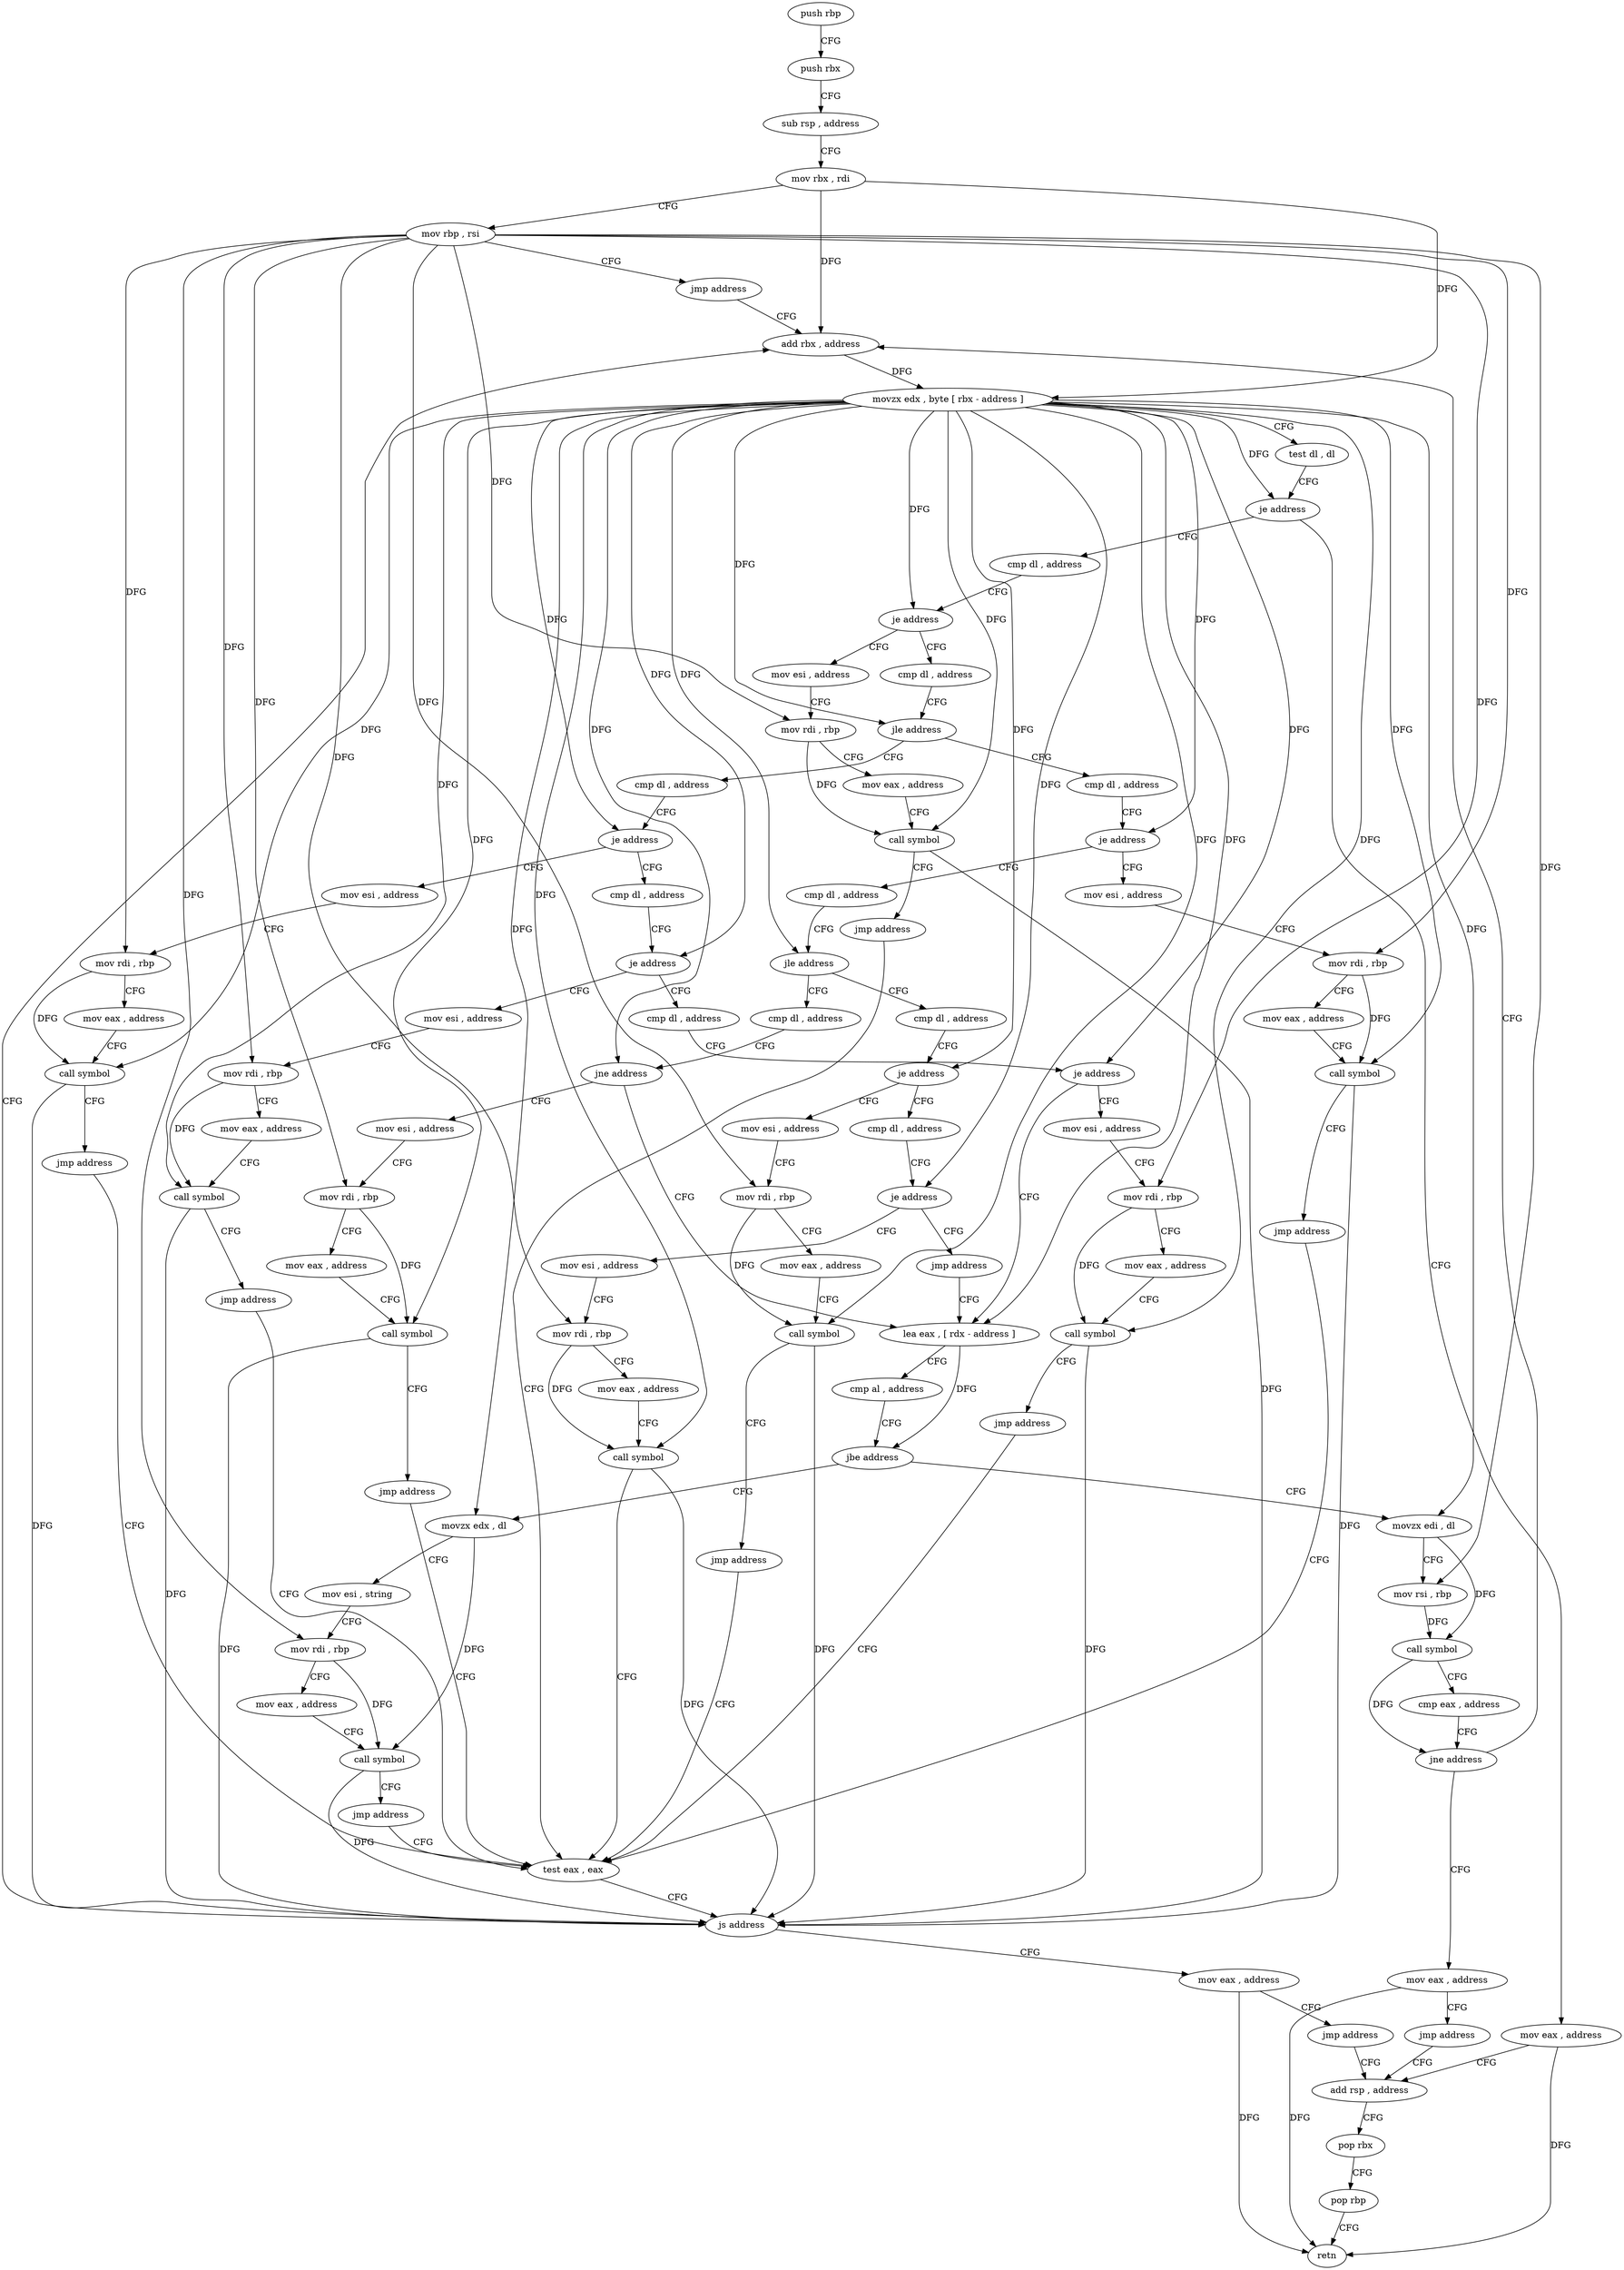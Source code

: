 digraph "func" {
"4259981" [label = "push rbp" ]
"4259982" [label = "push rbx" ]
"4259983" [label = "sub rsp , address" ]
"4259987" [label = "mov rbx , rdi" ]
"4259990" [label = "mov rbp , rsi" ]
"4259993" [label = "jmp address" ]
"4260107" [label = "add rbx , address" ]
"4260111" [label = "movzx edx , byte [ rbx - address ]" ]
"4260115" [label = "test dl , dl" ]
"4260117" [label = "je address" ]
"4260318" [label = "mov eax , address" ]
"4260123" [label = "cmp dl , address" ]
"4260323" [label = "add rsp , address" ]
"4260126" [label = "je address" ]
"4260222" [label = "mov esi , address" ]
"4260128" [label = "cmp dl , address" ]
"4260227" [label = "mov rdi , rbp" ]
"4260230" [label = "mov eax , address" ]
"4260235" [label = "call symbol" ]
"4260240" [label = "jmp address" ]
"4260099" [label = "test eax , eax" ]
"4260131" [label = "jle address" ]
"4259995" [label = "cmp dl , address" ]
"4260137" [label = "cmp dl , address" ]
"4260101" [label = "js address" ]
"4260330" [label = "mov eax , address" ]
"4259998" [label = "je address" ]
"4260202" [label = "mov esi , address" ]
"4260004" [label = "cmp dl , address" ]
"4260140" [label = "je address" ]
"4260245" [label = "mov esi , address" ]
"4260142" [label = "cmp dl , address" ]
"4260335" [label = "jmp address" ]
"4260207" [label = "mov rdi , rbp" ]
"4260210" [label = "mov eax , address" ]
"4260215" [label = "call symbol" ]
"4260220" [label = "jmp address" ]
"4260007" [label = "je address" ]
"4260162" [label = "mov esi , address" ]
"4260013" [label = "cmp dl , address" ]
"4260250" [label = "mov rdi , rbp" ]
"4260253" [label = "mov eax , address" ]
"4260258" [label = "call symbol" ]
"4260263" [label = "jmp address" ]
"4260145" [label = "jle address" ]
"4260056" [label = "cmp dl , address" ]
"4260147" [label = "cmp dl , address" ]
"4260327" [label = "pop rbx" ]
"4260328" [label = "pop rbp" ]
"4260329" [label = "retn" ]
"4260167" [label = "mov rdi , rbp" ]
"4260170" [label = "mov eax , address" ]
"4260175" [label = "call symbol" ]
"4260180" [label = "jmp address" ]
"4260016" [label = "je address" ]
"4260182" [label = "mov esi , address" ]
"4260022" [label = "lea eax , [ rdx - address ]" ]
"4260059" [label = "jne address" ]
"4260061" [label = "mov esi , address" ]
"4260150" [label = "je address" ]
"4260268" [label = "mov esi , address" ]
"4260152" [label = "cmp dl , address" ]
"4260187" [label = "mov rdi , rbp" ]
"4260190" [label = "mov eax , address" ]
"4260195" [label = "call symbol" ]
"4260200" [label = "jmp address" ]
"4260025" [label = "cmp al , address" ]
"4260027" [label = "jbe address" ]
"4260291" [label = "movzx edi , dl" ]
"4260033" [label = "movzx edx , dl" ]
"4260066" [label = "mov rdi , rbp" ]
"4260069" [label = "mov eax , address" ]
"4260074" [label = "call symbol" ]
"4260079" [label = "jmp address" ]
"4260273" [label = "mov rdi , rbp" ]
"4260276" [label = "mov eax , address" ]
"4260281" [label = "call symbol" ]
"4260286" [label = "jmp address" ]
"4260155" [label = "je address" ]
"4260081" [label = "mov esi , address" ]
"4260157" [label = "jmp address" ]
"4260294" [label = "mov rsi , rbp" ]
"4260297" [label = "call symbol" ]
"4260302" [label = "cmp eax , address" ]
"4260305" [label = "jne address" ]
"4260311" [label = "mov eax , address" ]
"4260036" [label = "mov esi , string" ]
"4260041" [label = "mov rdi , rbp" ]
"4260044" [label = "mov eax , address" ]
"4260049" [label = "call symbol" ]
"4260054" [label = "jmp address" ]
"4260086" [label = "mov rdi , rbp" ]
"4260089" [label = "mov eax , address" ]
"4260094" [label = "call symbol" ]
"4260316" [label = "jmp address" ]
"4259981" -> "4259982" [ label = "CFG" ]
"4259982" -> "4259983" [ label = "CFG" ]
"4259983" -> "4259987" [ label = "CFG" ]
"4259987" -> "4259990" [ label = "CFG" ]
"4259987" -> "4260107" [ label = "DFG" ]
"4259987" -> "4260111" [ label = "DFG" ]
"4259990" -> "4259993" [ label = "CFG" ]
"4259990" -> "4260227" [ label = "DFG" ]
"4259990" -> "4260207" [ label = "DFG" ]
"4259990" -> "4260250" [ label = "DFG" ]
"4259990" -> "4260167" [ label = "DFG" ]
"4259990" -> "4260187" [ label = "DFG" ]
"4259990" -> "4260066" [ label = "DFG" ]
"4259990" -> "4260273" [ label = "DFG" ]
"4259990" -> "4260294" [ label = "DFG" ]
"4259990" -> "4260041" [ label = "DFG" ]
"4259990" -> "4260086" [ label = "DFG" ]
"4259993" -> "4260107" [ label = "CFG" ]
"4260107" -> "4260111" [ label = "DFG" ]
"4260111" -> "4260115" [ label = "CFG" ]
"4260111" -> "4260117" [ label = "DFG" ]
"4260111" -> "4260126" [ label = "DFG" ]
"4260111" -> "4260235" [ label = "DFG" ]
"4260111" -> "4260131" [ label = "DFG" ]
"4260111" -> "4259998" [ label = "DFG" ]
"4260111" -> "4260140" [ label = "DFG" ]
"4260111" -> "4260215" [ label = "DFG" ]
"4260111" -> "4260007" [ label = "DFG" ]
"4260111" -> "4260258" [ label = "DFG" ]
"4260111" -> "4260145" [ label = "DFG" ]
"4260111" -> "4260175" [ label = "DFG" ]
"4260111" -> "4260016" [ label = "DFG" ]
"4260111" -> "4260059" [ label = "DFG" ]
"4260111" -> "4260150" [ label = "DFG" ]
"4260111" -> "4260195" [ label = "DFG" ]
"4260111" -> "4260022" [ label = "DFG" ]
"4260111" -> "4260074" [ label = "DFG" ]
"4260111" -> "4260281" [ label = "DFG" ]
"4260111" -> "4260155" [ label = "DFG" ]
"4260111" -> "4260291" [ label = "DFG" ]
"4260111" -> "4260033" [ label = "DFG" ]
"4260111" -> "4260094" [ label = "DFG" ]
"4260115" -> "4260117" [ label = "CFG" ]
"4260117" -> "4260318" [ label = "CFG" ]
"4260117" -> "4260123" [ label = "CFG" ]
"4260318" -> "4260323" [ label = "CFG" ]
"4260318" -> "4260329" [ label = "DFG" ]
"4260123" -> "4260126" [ label = "CFG" ]
"4260323" -> "4260327" [ label = "CFG" ]
"4260126" -> "4260222" [ label = "CFG" ]
"4260126" -> "4260128" [ label = "CFG" ]
"4260222" -> "4260227" [ label = "CFG" ]
"4260128" -> "4260131" [ label = "CFG" ]
"4260227" -> "4260230" [ label = "CFG" ]
"4260227" -> "4260235" [ label = "DFG" ]
"4260230" -> "4260235" [ label = "CFG" ]
"4260235" -> "4260240" [ label = "CFG" ]
"4260235" -> "4260101" [ label = "DFG" ]
"4260240" -> "4260099" [ label = "CFG" ]
"4260099" -> "4260101" [ label = "CFG" ]
"4260131" -> "4259995" [ label = "CFG" ]
"4260131" -> "4260137" [ label = "CFG" ]
"4259995" -> "4259998" [ label = "CFG" ]
"4260137" -> "4260140" [ label = "CFG" ]
"4260101" -> "4260330" [ label = "CFG" ]
"4260101" -> "4260107" [ label = "CFG" ]
"4260330" -> "4260335" [ label = "CFG" ]
"4260330" -> "4260329" [ label = "DFG" ]
"4259998" -> "4260202" [ label = "CFG" ]
"4259998" -> "4260004" [ label = "CFG" ]
"4260202" -> "4260207" [ label = "CFG" ]
"4260004" -> "4260007" [ label = "CFG" ]
"4260140" -> "4260245" [ label = "CFG" ]
"4260140" -> "4260142" [ label = "CFG" ]
"4260245" -> "4260250" [ label = "CFG" ]
"4260142" -> "4260145" [ label = "CFG" ]
"4260335" -> "4260323" [ label = "CFG" ]
"4260207" -> "4260210" [ label = "CFG" ]
"4260207" -> "4260215" [ label = "DFG" ]
"4260210" -> "4260215" [ label = "CFG" ]
"4260215" -> "4260220" [ label = "CFG" ]
"4260215" -> "4260101" [ label = "DFG" ]
"4260220" -> "4260099" [ label = "CFG" ]
"4260007" -> "4260162" [ label = "CFG" ]
"4260007" -> "4260013" [ label = "CFG" ]
"4260162" -> "4260167" [ label = "CFG" ]
"4260013" -> "4260016" [ label = "CFG" ]
"4260250" -> "4260253" [ label = "CFG" ]
"4260250" -> "4260258" [ label = "DFG" ]
"4260253" -> "4260258" [ label = "CFG" ]
"4260258" -> "4260263" [ label = "CFG" ]
"4260258" -> "4260101" [ label = "DFG" ]
"4260263" -> "4260099" [ label = "CFG" ]
"4260145" -> "4260056" [ label = "CFG" ]
"4260145" -> "4260147" [ label = "CFG" ]
"4260056" -> "4260059" [ label = "CFG" ]
"4260147" -> "4260150" [ label = "CFG" ]
"4260327" -> "4260328" [ label = "CFG" ]
"4260328" -> "4260329" [ label = "CFG" ]
"4260167" -> "4260170" [ label = "CFG" ]
"4260167" -> "4260175" [ label = "DFG" ]
"4260170" -> "4260175" [ label = "CFG" ]
"4260175" -> "4260180" [ label = "CFG" ]
"4260175" -> "4260101" [ label = "DFG" ]
"4260180" -> "4260099" [ label = "CFG" ]
"4260016" -> "4260182" [ label = "CFG" ]
"4260016" -> "4260022" [ label = "CFG" ]
"4260182" -> "4260187" [ label = "CFG" ]
"4260022" -> "4260025" [ label = "CFG" ]
"4260022" -> "4260027" [ label = "DFG" ]
"4260059" -> "4260022" [ label = "CFG" ]
"4260059" -> "4260061" [ label = "CFG" ]
"4260061" -> "4260066" [ label = "CFG" ]
"4260150" -> "4260268" [ label = "CFG" ]
"4260150" -> "4260152" [ label = "CFG" ]
"4260268" -> "4260273" [ label = "CFG" ]
"4260152" -> "4260155" [ label = "CFG" ]
"4260187" -> "4260190" [ label = "CFG" ]
"4260187" -> "4260195" [ label = "DFG" ]
"4260190" -> "4260195" [ label = "CFG" ]
"4260195" -> "4260200" [ label = "CFG" ]
"4260195" -> "4260101" [ label = "DFG" ]
"4260200" -> "4260099" [ label = "CFG" ]
"4260025" -> "4260027" [ label = "CFG" ]
"4260027" -> "4260291" [ label = "CFG" ]
"4260027" -> "4260033" [ label = "CFG" ]
"4260291" -> "4260294" [ label = "CFG" ]
"4260291" -> "4260297" [ label = "DFG" ]
"4260033" -> "4260036" [ label = "CFG" ]
"4260033" -> "4260049" [ label = "DFG" ]
"4260066" -> "4260069" [ label = "CFG" ]
"4260066" -> "4260074" [ label = "DFG" ]
"4260069" -> "4260074" [ label = "CFG" ]
"4260074" -> "4260079" [ label = "CFG" ]
"4260074" -> "4260101" [ label = "DFG" ]
"4260079" -> "4260099" [ label = "CFG" ]
"4260273" -> "4260276" [ label = "CFG" ]
"4260273" -> "4260281" [ label = "DFG" ]
"4260276" -> "4260281" [ label = "CFG" ]
"4260281" -> "4260286" [ label = "CFG" ]
"4260281" -> "4260101" [ label = "DFG" ]
"4260286" -> "4260099" [ label = "CFG" ]
"4260155" -> "4260081" [ label = "CFG" ]
"4260155" -> "4260157" [ label = "CFG" ]
"4260081" -> "4260086" [ label = "CFG" ]
"4260157" -> "4260022" [ label = "CFG" ]
"4260294" -> "4260297" [ label = "DFG" ]
"4260297" -> "4260302" [ label = "CFG" ]
"4260297" -> "4260305" [ label = "DFG" ]
"4260302" -> "4260305" [ label = "CFG" ]
"4260305" -> "4260107" [ label = "CFG" ]
"4260305" -> "4260311" [ label = "CFG" ]
"4260311" -> "4260316" [ label = "CFG" ]
"4260311" -> "4260329" [ label = "DFG" ]
"4260036" -> "4260041" [ label = "CFG" ]
"4260041" -> "4260044" [ label = "CFG" ]
"4260041" -> "4260049" [ label = "DFG" ]
"4260044" -> "4260049" [ label = "CFG" ]
"4260049" -> "4260054" [ label = "CFG" ]
"4260049" -> "4260101" [ label = "DFG" ]
"4260054" -> "4260099" [ label = "CFG" ]
"4260086" -> "4260089" [ label = "CFG" ]
"4260086" -> "4260094" [ label = "DFG" ]
"4260089" -> "4260094" [ label = "CFG" ]
"4260094" -> "4260099" [ label = "CFG" ]
"4260094" -> "4260101" [ label = "DFG" ]
"4260316" -> "4260323" [ label = "CFG" ]
}

